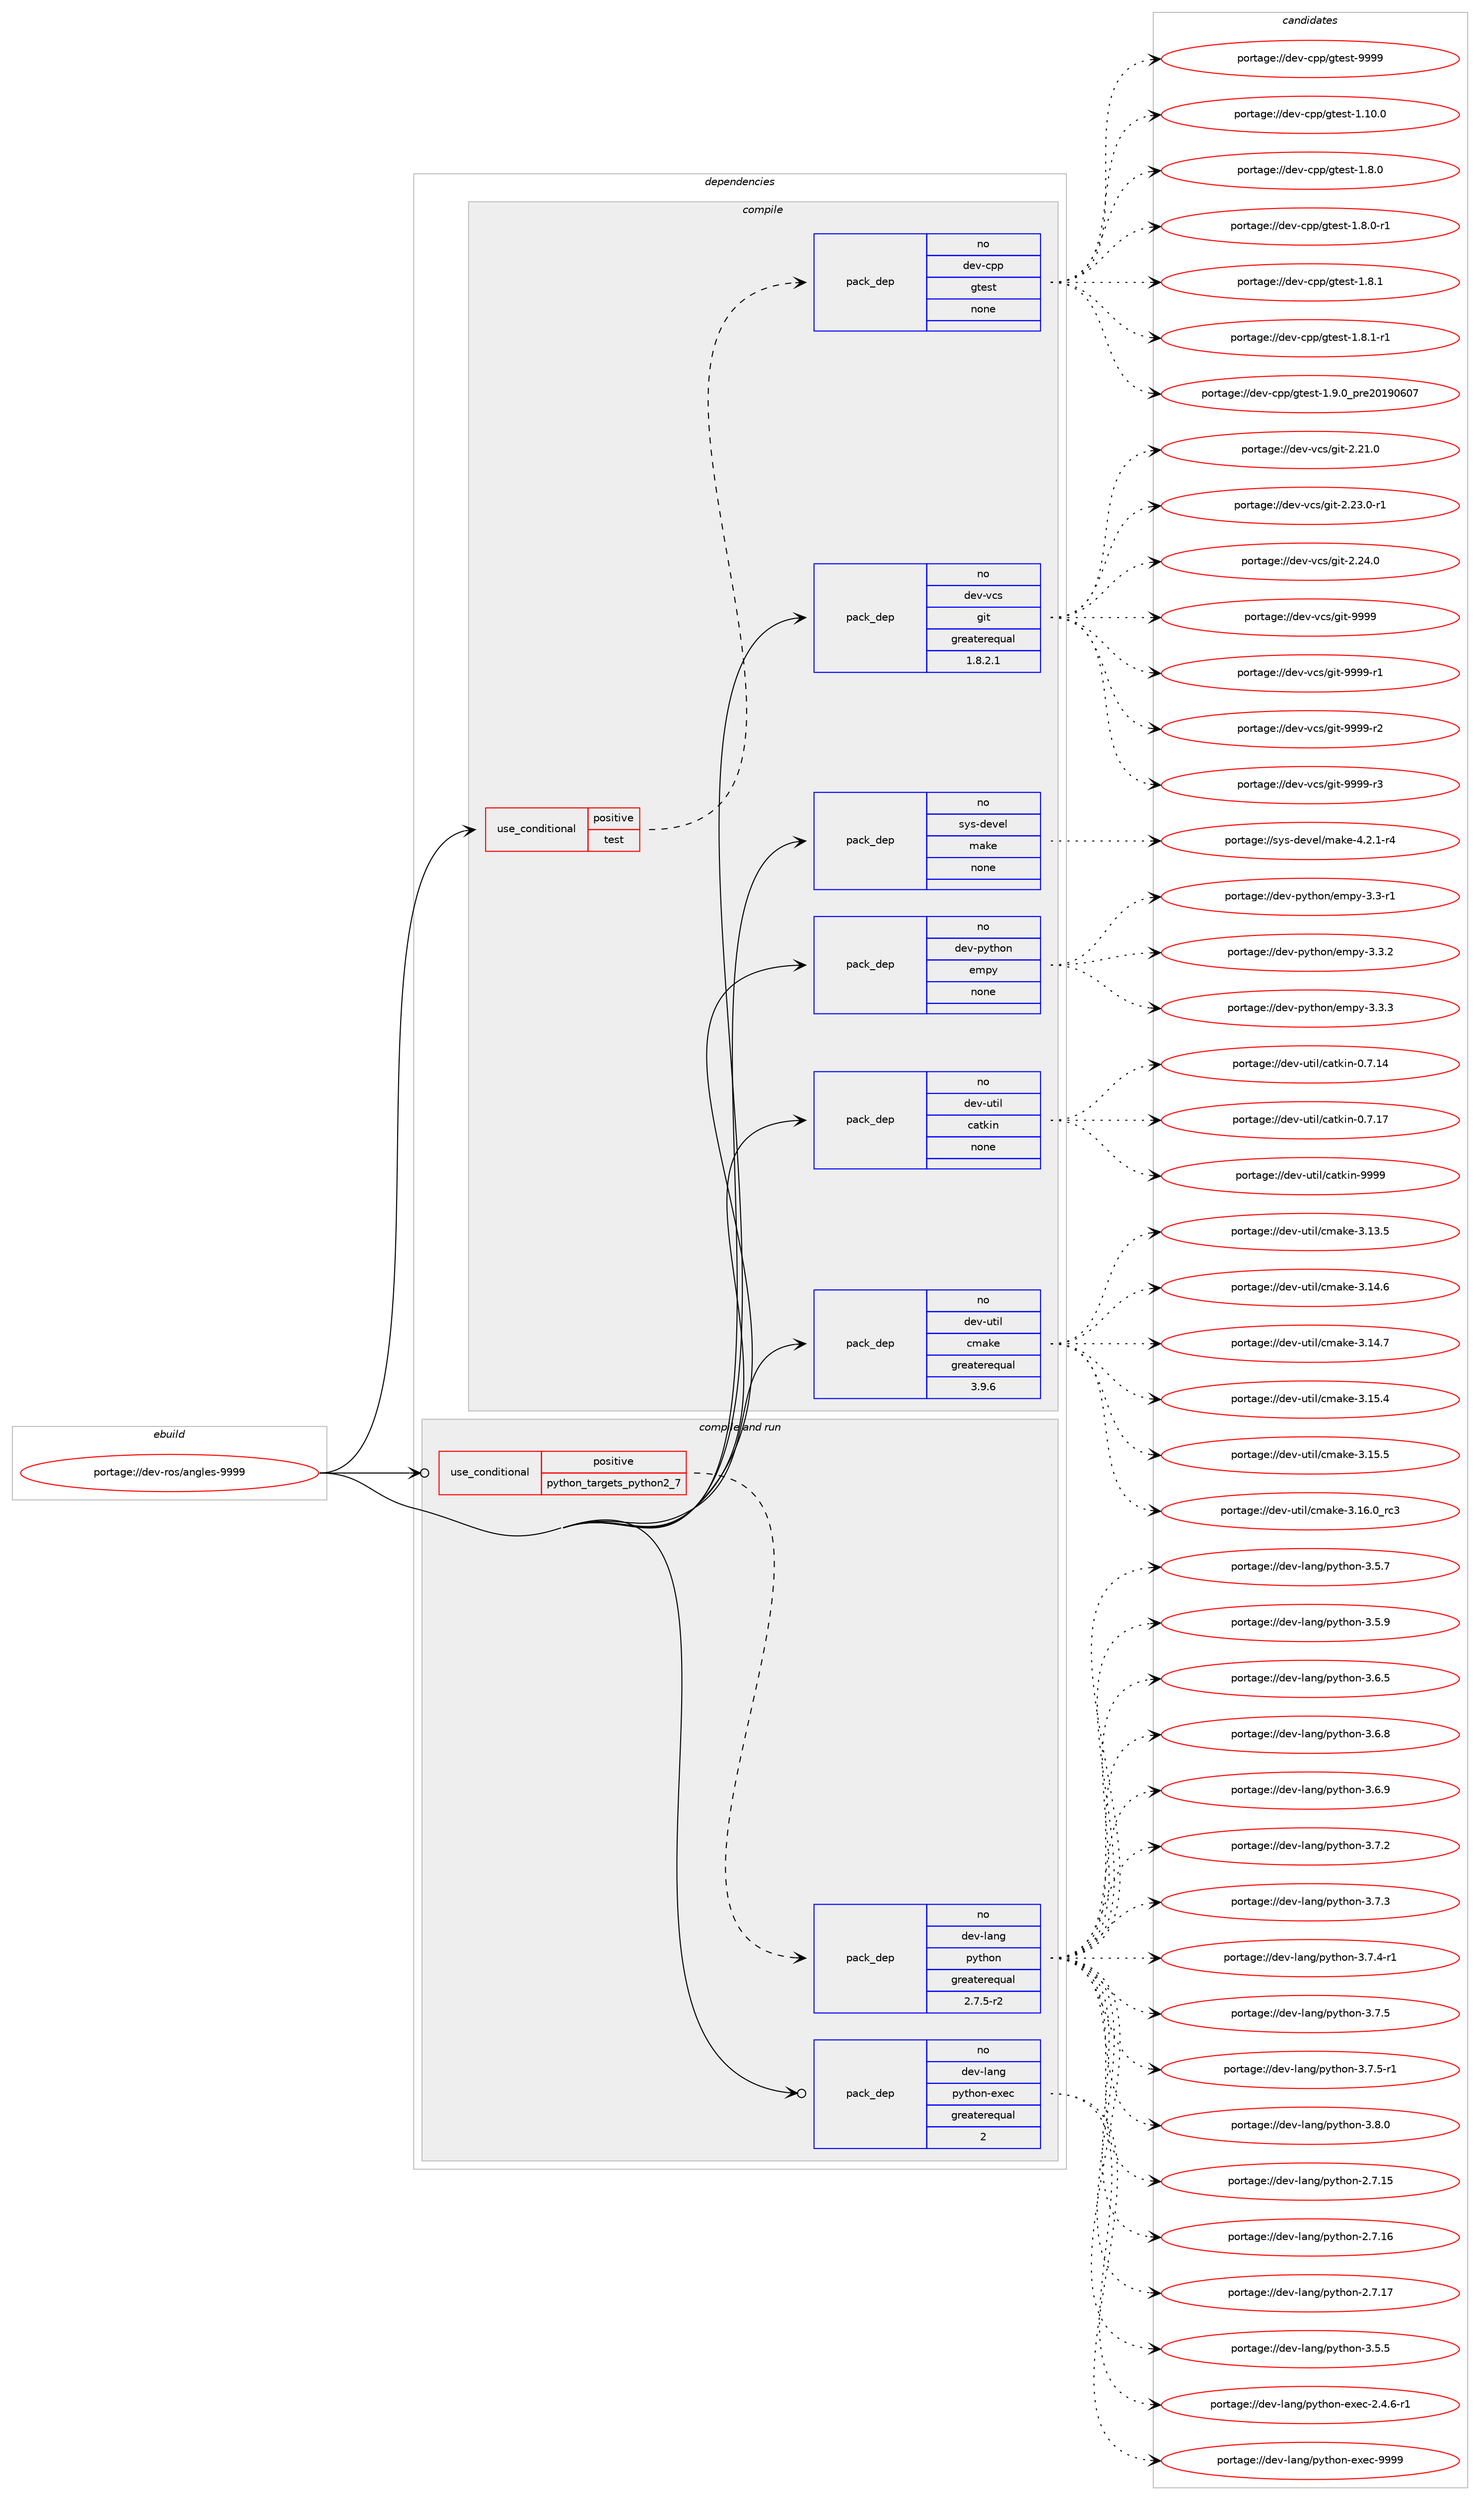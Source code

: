 digraph prolog {

# *************
# Graph options
# *************

newrank=true;
concentrate=true;
compound=true;
graph [rankdir=LR,fontname=Helvetica,fontsize=10,ranksep=1.5];#, ranksep=2.5, nodesep=0.2];
edge  [arrowhead=vee];
node  [fontname=Helvetica,fontsize=10];

# **********
# The ebuild
# **********

subgraph cluster_leftcol {
color=gray;
rank=same;
label=<<i>ebuild</i>>;
id [label="portage://dev-ros/angles-9999", color=red, width=4, href="../dev-ros/angles-9999.svg"];
}

# ****************
# The dependencies
# ****************

subgraph cluster_midcol {
color=gray;
label=<<i>dependencies</i>>;
subgraph cluster_compile {
fillcolor="#eeeeee";
style=filled;
label=<<i>compile</i>>;
subgraph cond41978 {
dependency183244 [label=<<TABLE BORDER="0" CELLBORDER="1" CELLSPACING="0" CELLPADDING="4"><TR><TD ROWSPAN="3" CELLPADDING="10">use_conditional</TD></TR><TR><TD>positive</TD></TR><TR><TD>test</TD></TR></TABLE>>, shape=none, color=red];
subgraph pack137848 {
dependency183245 [label=<<TABLE BORDER="0" CELLBORDER="1" CELLSPACING="0" CELLPADDING="4" WIDTH="220"><TR><TD ROWSPAN="6" CELLPADDING="30">pack_dep</TD></TR><TR><TD WIDTH="110">no</TD></TR><TR><TD>dev-cpp</TD></TR><TR><TD>gtest</TD></TR><TR><TD>none</TD></TR><TR><TD></TD></TR></TABLE>>, shape=none, color=blue];
}
dependency183244:e -> dependency183245:w [weight=20,style="dashed",arrowhead="vee"];
}
id:e -> dependency183244:w [weight=20,style="solid",arrowhead="vee"];
subgraph pack137849 {
dependency183246 [label=<<TABLE BORDER="0" CELLBORDER="1" CELLSPACING="0" CELLPADDING="4" WIDTH="220"><TR><TD ROWSPAN="6" CELLPADDING="30">pack_dep</TD></TR><TR><TD WIDTH="110">no</TD></TR><TR><TD>dev-python</TD></TR><TR><TD>empy</TD></TR><TR><TD>none</TD></TR><TR><TD></TD></TR></TABLE>>, shape=none, color=blue];
}
id:e -> dependency183246:w [weight=20,style="solid",arrowhead="vee"];
subgraph pack137850 {
dependency183247 [label=<<TABLE BORDER="0" CELLBORDER="1" CELLSPACING="0" CELLPADDING="4" WIDTH="220"><TR><TD ROWSPAN="6" CELLPADDING="30">pack_dep</TD></TR><TR><TD WIDTH="110">no</TD></TR><TR><TD>dev-util</TD></TR><TR><TD>catkin</TD></TR><TR><TD>none</TD></TR><TR><TD></TD></TR></TABLE>>, shape=none, color=blue];
}
id:e -> dependency183247:w [weight=20,style="solid",arrowhead="vee"];
subgraph pack137851 {
dependency183248 [label=<<TABLE BORDER="0" CELLBORDER="1" CELLSPACING="0" CELLPADDING="4" WIDTH="220"><TR><TD ROWSPAN="6" CELLPADDING="30">pack_dep</TD></TR><TR><TD WIDTH="110">no</TD></TR><TR><TD>dev-util</TD></TR><TR><TD>cmake</TD></TR><TR><TD>greaterequal</TD></TR><TR><TD>3.9.6</TD></TR></TABLE>>, shape=none, color=blue];
}
id:e -> dependency183248:w [weight=20,style="solid",arrowhead="vee"];
subgraph pack137852 {
dependency183249 [label=<<TABLE BORDER="0" CELLBORDER="1" CELLSPACING="0" CELLPADDING="4" WIDTH="220"><TR><TD ROWSPAN="6" CELLPADDING="30">pack_dep</TD></TR><TR><TD WIDTH="110">no</TD></TR><TR><TD>dev-vcs</TD></TR><TR><TD>git</TD></TR><TR><TD>greaterequal</TD></TR><TR><TD>1.8.2.1</TD></TR></TABLE>>, shape=none, color=blue];
}
id:e -> dependency183249:w [weight=20,style="solid",arrowhead="vee"];
subgraph pack137853 {
dependency183250 [label=<<TABLE BORDER="0" CELLBORDER="1" CELLSPACING="0" CELLPADDING="4" WIDTH="220"><TR><TD ROWSPAN="6" CELLPADDING="30">pack_dep</TD></TR><TR><TD WIDTH="110">no</TD></TR><TR><TD>sys-devel</TD></TR><TR><TD>make</TD></TR><TR><TD>none</TD></TR><TR><TD></TD></TR></TABLE>>, shape=none, color=blue];
}
id:e -> dependency183250:w [weight=20,style="solid",arrowhead="vee"];
}
subgraph cluster_compileandrun {
fillcolor="#eeeeee";
style=filled;
label=<<i>compile and run</i>>;
subgraph cond41979 {
dependency183251 [label=<<TABLE BORDER="0" CELLBORDER="1" CELLSPACING="0" CELLPADDING="4"><TR><TD ROWSPAN="3" CELLPADDING="10">use_conditional</TD></TR><TR><TD>positive</TD></TR><TR><TD>python_targets_python2_7</TD></TR></TABLE>>, shape=none, color=red];
subgraph pack137854 {
dependency183252 [label=<<TABLE BORDER="0" CELLBORDER="1" CELLSPACING="0" CELLPADDING="4" WIDTH="220"><TR><TD ROWSPAN="6" CELLPADDING="30">pack_dep</TD></TR><TR><TD WIDTH="110">no</TD></TR><TR><TD>dev-lang</TD></TR><TR><TD>python</TD></TR><TR><TD>greaterequal</TD></TR><TR><TD>2.7.5-r2</TD></TR></TABLE>>, shape=none, color=blue];
}
dependency183251:e -> dependency183252:w [weight=20,style="dashed",arrowhead="vee"];
}
id:e -> dependency183251:w [weight=20,style="solid",arrowhead="odotvee"];
subgraph pack137855 {
dependency183253 [label=<<TABLE BORDER="0" CELLBORDER="1" CELLSPACING="0" CELLPADDING="4" WIDTH="220"><TR><TD ROWSPAN="6" CELLPADDING="30">pack_dep</TD></TR><TR><TD WIDTH="110">no</TD></TR><TR><TD>dev-lang</TD></TR><TR><TD>python-exec</TD></TR><TR><TD>greaterequal</TD></TR><TR><TD>2</TD></TR></TABLE>>, shape=none, color=blue];
}
id:e -> dependency183253:w [weight=20,style="solid",arrowhead="odotvee"];
}
subgraph cluster_run {
fillcolor="#eeeeee";
style=filled;
label=<<i>run</i>>;
}
}

# **************
# The candidates
# **************

subgraph cluster_choices {
rank=same;
color=gray;
label=<<i>candidates</i>>;

subgraph choice137848 {
color=black;
nodesep=1;
choiceportage10010111845991121124710311610111511645494649484648 [label="portage://dev-cpp/gtest-1.10.0", color=red, width=4,href="../dev-cpp/gtest-1.10.0.svg"];
choiceportage100101118459911211247103116101115116454946564648 [label="portage://dev-cpp/gtest-1.8.0", color=red, width=4,href="../dev-cpp/gtest-1.8.0.svg"];
choiceportage1001011184599112112471031161011151164549465646484511449 [label="portage://dev-cpp/gtest-1.8.0-r1", color=red, width=4,href="../dev-cpp/gtest-1.8.0-r1.svg"];
choiceportage100101118459911211247103116101115116454946564649 [label="portage://dev-cpp/gtest-1.8.1", color=red, width=4,href="../dev-cpp/gtest-1.8.1.svg"];
choiceportage1001011184599112112471031161011151164549465646494511449 [label="portage://dev-cpp/gtest-1.8.1-r1", color=red, width=4,href="../dev-cpp/gtest-1.8.1-r1.svg"];
choiceportage100101118459911211247103116101115116454946574648951121141015048495748544855 [label="portage://dev-cpp/gtest-1.9.0_pre20190607", color=red, width=4,href="../dev-cpp/gtest-1.9.0_pre20190607.svg"];
choiceportage1001011184599112112471031161011151164557575757 [label="portage://dev-cpp/gtest-9999", color=red, width=4,href="../dev-cpp/gtest-9999.svg"];
dependency183245:e -> choiceportage10010111845991121124710311610111511645494649484648:w [style=dotted,weight="100"];
dependency183245:e -> choiceportage100101118459911211247103116101115116454946564648:w [style=dotted,weight="100"];
dependency183245:e -> choiceportage1001011184599112112471031161011151164549465646484511449:w [style=dotted,weight="100"];
dependency183245:e -> choiceportage100101118459911211247103116101115116454946564649:w [style=dotted,weight="100"];
dependency183245:e -> choiceportage1001011184599112112471031161011151164549465646494511449:w [style=dotted,weight="100"];
dependency183245:e -> choiceportage100101118459911211247103116101115116454946574648951121141015048495748544855:w [style=dotted,weight="100"];
dependency183245:e -> choiceportage1001011184599112112471031161011151164557575757:w [style=dotted,weight="100"];
}
subgraph choice137849 {
color=black;
nodesep=1;
choiceportage1001011184511212111610411111047101109112121455146514511449 [label="portage://dev-python/empy-3.3-r1", color=red, width=4,href="../dev-python/empy-3.3-r1.svg"];
choiceportage1001011184511212111610411111047101109112121455146514650 [label="portage://dev-python/empy-3.3.2", color=red, width=4,href="../dev-python/empy-3.3.2.svg"];
choiceportage1001011184511212111610411111047101109112121455146514651 [label="portage://dev-python/empy-3.3.3", color=red, width=4,href="../dev-python/empy-3.3.3.svg"];
dependency183246:e -> choiceportage1001011184511212111610411111047101109112121455146514511449:w [style=dotted,weight="100"];
dependency183246:e -> choiceportage1001011184511212111610411111047101109112121455146514650:w [style=dotted,weight="100"];
dependency183246:e -> choiceportage1001011184511212111610411111047101109112121455146514651:w [style=dotted,weight="100"];
}
subgraph choice137850 {
color=black;
nodesep=1;
choiceportage1001011184511711610510847999711610710511045484655464952 [label="portage://dev-util/catkin-0.7.14", color=red, width=4,href="../dev-util/catkin-0.7.14.svg"];
choiceportage1001011184511711610510847999711610710511045484655464955 [label="portage://dev-util/catkin-0.7.17", color=red, width=4,href="../dev-util/catkin-0.7.17.svg"];
choiceportage100101118451171161051084799971161071051104557575757 [label="portage://dev-util/catkin-9999", color=red, width=4,href="../dev-util/catkin-9999.svg"];
dependency183247:e -> choiceportage1001011184511711610510847999711610710511045484655464952:w [style=dotted,weight="100"];
dependency183247:e -> choiceportage1001011184511711610510847999711610710511045484655464955:w [style=dotted,weight="100"];
dependency183247:e -> choiceportage100101118451171161051084799971161071051104557575757:w [style=dotted,weight="100"];
}
subgraph choice137851 {
color=black;
nodesep=1;
choiceportage1001011184511711610510847991099710710145514649514653 [label="portage://dev-util/cmake-3.13.5", color=red, width=4,href="../dev-util/cmake-3.13.5.svg"];
choiceportage1001011184511711610510847991099710710145514649524654 [label="portage://dev-util/cmake-3.14.6", color=red, width=4,href="../dev-util/cmake-3.14.6.svg"];
choiceportage1001011184511711610510847991099710710145514649524655 [label="portage://dev-util/cmake-3.14.7", color=red, width=4,href="../dev-util/cmake-3.14.7.svg"];
choiceportage1001011184511711610510847991099710710145514649534652 [label="portage://dev-util/cmake-3.15.4", color=red, width=4,href="../dev-util/cmake-3.15.4.svg"];
choiceportage1001011184511711610510847991099710710145514649534653 [label="portage://dev-util/cmake-3.15.5", color=red, width=4,href="../dev-util/cmake-3.15.5.svg"];
choiceportage1001011184511711610510847991099710710145514649544648951149951 [label="portage://dev-util/cmake-3.16.0_rc3", color=red, width=4,href="../dev-util/cmake-3.16.0_rc3.svg"];
dependency183248:e -> choiceportage1001011184511711610510847991099710710145514649514653:w [style=dotted,weight="100"];
dependency183248:e -> choiceportage1001011184511711610510847991099710710145514649524654:w [style=dotted,weight="100"];
dependency183248:e -> choiceportage1001011184511711610510847991099710710145514649524655:w [style=dotted,weight="100"];
dependency183248:e -> choiceportage1001011184511711610510847991099710710145514649534652:w [style=dotted,weight="100"];
dependency183248:e -> choiceportage1001011184511711610510847991099710710145514649534653:w [style=dotted,weight="100"];
dependency183248:e -> choiceportage1001011184511711610510847991099710710145514649544648951149951:w [style=dotted,weight="100"];
}
subgraph choice137852 {
color=black;
nodesep=1;
choiceportage10010111845118991154710310511645504650494648 [label="portage://dev-vcs/git-2.21.0", color=red, width=4,href="../dev-vcs/git-2.21.0.svg"];
choiceportage100101118451189911547103105116455046505146484511449 [label="portage://dev-vcs/git-2.23.0-r1", color=red, width=4,href="../dev-vcs/git-2.23.0-r1.svg"];
choiceportage10010111845118991154710310511645504650524648 [label="portage://dev-vcs/git-2.24.0", color=red, width=4,href="../dev-vcs/git-2.24.0.svg"];
choiceportage1001011184511899115471031051164557575757 [label="portage://dev-vcs/git-9999", color=red, width=4,href="../dev-vcs/git-9999.svg"];
choiceportage10010111845118991154710310511645575757574511449 [label="portage://dev-vcs/git-9999-r1", color=red, width=4,href="../dev-vcs/git-9999-r1.svg"];
choiceportage10010111845118991154710310511645575757574511450 [label="portage://dev-vcs/git-9999-r2", color=red, width=4,href="../dev-vcs/git-9999-r2.svg"];
choiceportage10010111845118991154710310511645575757574511451 [label="portage://dev-vcs/git-9999-r3", color=red, width=4,href="../dev-vcs/git-9999-r3.svg"];
dependency183249:e -> choiceportage10010111845118991154710310511645504650494648:w [style=dotted,weight="100"];
dependency183249:e -> choiceportage100101118451189911547103105116455046505146484511449:w [style=dotted,weight="100"];
dependency183249:e -> choiceportage10010111845118991154710310511645504650524648:w [style=dotted,weight="100"];
dependency183249:e -> choiceportage1001011184511899115471031051164557575757:w [style=dotted,weight="100"];
dependency183249:e -> choiceportage10010111845118991154710310511645575757574511449:w [style=dotted,weight="100"];
dependency183249:e -> choiceportage10010111845118991154710310511645575757574511450:w [style=dotted,weight="100"];
dependency183249:e -> choiceportage10010111845118991154710310511645575757574511451:w [style=dotted,weight="100"];
}
subgraph choice137853 {
color=black;
nodesep=1;
choiceportage1151211154510010111810110847109971071014552465046494511452 [label="portage://sys-devel/make-4.2.1-r4", color=red, width=4,href="../sys-devel/make-4.2.1-r4.svg"];
dependency183250:e -> choiceportage1151211154510010111810110847109971071014552465046494511452:w [style=dotted,weight="100"];
}
subgraph choice137854 {
color=black;
nodesep=1;
choiceportage10010111845108971101034711212111610411111045504655464953 [label="portage://dev-lang/python-2.7.15", color=red, width=4,href="../dev-lang/python-2.7.15.svg"];
choiceportage10010111845108971101034711212111610411111045504655464954 [label="portage://dev-lang/python-2.7.16", color=red, width=4,href="../dev-lang/python-2.7.16.svg"];
choiceportage10010111845108971101034711212111610411111045504655464955 [label="portage://dev-lang/python-2.7.17", color=red, width=4,href="../dev-lang/python-2.7.17.svg"];
choiceportage100101118451089711010347112121116104111110455146534653 [label="portage://dev-lang/python-3.5.5", color=red, width=4,href="../dev-lang/python-3.5.5.svg"];
choiceportage100101118451089711010347112121116104111110455146534655 [label="portage://dev-lang/python-3.5.7", color=red, width=4,href="../dev-lang/python-3.5.7.svg"];
choiceportage100101118451089711010347112121116104111110455146534657 [label="portage://dev-lang/python-3.5.9", color=red, width=4,href="../dev-lang/python-3.5.9.svg"];
choiceportage100101118451089711010347112121116104111110455146544653 [label="portage://dev-lang/python-3.6.5", color=red, width=4,href="../dev-lang/python-3.6.5.svg"];
choiceportage100101118451089711010347112121116104111110455146544656 [label="portage://dev-lang/python-3.6.8", color=red, width=4,href="../dev-lang/python-3.6.8.svg"];
choiceportage100101118451089711010347112121116104111110455146544657 [label="portage://dev-lang/python-3.6.9", color=red, width=4,href="../dev-lang/python-3.6.9.svg"];
choiceportage100101118451089711010347112121116104111110455146554650 [label="portage://dev-lang/python-3.7.2", color=red, width=4,href="../dev-lang/python-3.7.2.svg"];
choiceportage100101118451089711010347112121116104111110455146554651 [label="portage://dev-lang/python-3.7.3", color=red, width=4,href="../dev-lang/python-3.7.3.svg"];
choiceportage1001011184510897110103471121211161041111104551465546524511449 [label="portage://dev-lang/python-3.7.4-r1", color=red, width=4,href="../dev-lang/python-3.7.4-r1.svg"];
choiceportage100101118451089711010347112121116104111110455146554653 [label="portage://dev-lang/python-3.7.5", color=red, width=4,href="../dev-lang/python-3.7.5.svg"];
choiceportage1001011184510897110103471121211161041111104551465546534511449 [label="portage://dev-lang/python-3.7.5-r1", color=red, width=4,href="../dev-lang/python-3.7.5-r1.svg"];
choiceportage100101118451089711010347112121116104111110455146564648 [label="portage://dev-lang/python-3.8.0", color=red, width=4,href="../dev-lang/python-3.8.0.svg"];
dependency183252:e -> choiceportage10010111845108971101034711212111610411111045504655464953:w [style=dotted,weight="100"];
dependency183252:e -> choiceportage10010111845108971101034711212111610411111045504655464954:w [style=dotted,weight="100"];
dependency183252:e -> choiceportage10010111845108971101034711212111610411111045504655464955:w [style=dotted,weight="100"];
dependency183252:e -> choiceportage100101118451089711010347112121116104111110455146534653:w [style=dotted,weight="100"];
dependency183252:e -> choiceportage100101118451089711010347112121116104111110455146534655:w [style=dotted,weight="100"];
dependency183252:e -> choiceportage100101118451089711010347112121116104111110455146534657:w [style=dotted,weight="100"];
dependency183252:e -> choiceportage100101118451089711010347112121116104111110455146544653:w [style=dotted,weight="100"];
dependency183252:e -> choiceportage100101118451089711010347112121116104111110455146544656:w [style=dotted,weight="100"];
dependency183252:e -> choiceportage100101118451089711010347112121116104111110455146544657:w [style=dotted,weight="100"];
dependency183252:e -> choiceportage100101118451089711010347112121116104111110455146554650:w [style=dotted,weight="100"];
dependency183252:e -> choiceportage100101118451089711010347112121116104111110455146554651:w [style=dotted,weight="100"];
dependency183252:e -> choiceportage1001011184510897110103471121211161041111104551465546524511449:w [style=dotted,weight="100"];
dependency183252:e -> choiceportage100101118451089711010347112121116104111110455146554653:w [style=dotted,weight="100"];
dependency183252:e -> choiceportage1001011184510897110103471121211161041111104551465546534511449:w [style=dotted,weight="100"];
dependency183252:e -> choiceportage100101118451089711010347112121116104111110455146564648:w [style=dotted,weight="100"];
}
subgraph choice137855 {
color=black;
nodesep=1;
choiceportage10010111845108971101034711212111610411111045101120101994550465246544511449 [label="portage://dev-lang/python-exec-2.4.6-r1", color=red, width=4,href="../dev-lang/python-exec-2.4.6-r1.svg"];
choiceportage10010111845108971101034711212111610411111045101120101994557575757 [label="portage://dev-lang/python-exec-9999", color=red, width=4,href="../dev-lang/python-exec-9999.svg"];
dependency183253:e -> choiceportage10010111845108971101034711212111610411111045101120101994550465246544511449:w [style=dotted,weight="100"];
dependency183253:e -> choiceportage10010111845108971101034711212111610411111045101120101994557575757:w [style=dotted,weight="100"];
}
}

}
